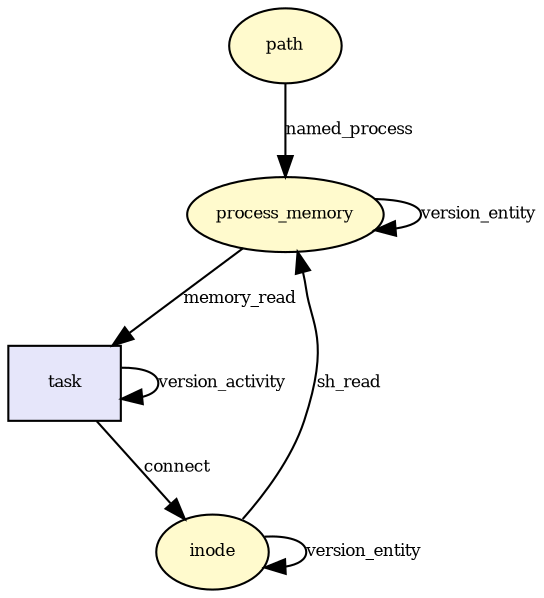 digraph RGL__DirectedAdjacencyGraph {path[fontsize = 8,label = path,shape = ellipse, fillcolor="#fffacd", style = filled]

process_memory[fontsize = 8,label = process_memory,shape = ellipse, fillcolor="#fffacd", style = filled]

path -> process_memory[fontsize = 8,label = named_process]

task[fontsize = 8,label = task,shape = rectangle, fillcolor="#e6e6fa", style = filled]

process_memory -> task[fontsize = 8,label = memory_read]

inode[fontsize = 8,label = inode,shape = ellipse, fillcolor="#fffacd", style = filled]

task -> inode[fontsize = 8,label = connect]

task -> task[fontsize = 8,label = version_activity]

inode -> inode[fontsize = 8,label = version_entity]

inode -> process_memory[fontsize = 8,label = sh_read]

process_memory -> process_memory[fontsize = 8,label = version_entity]

}